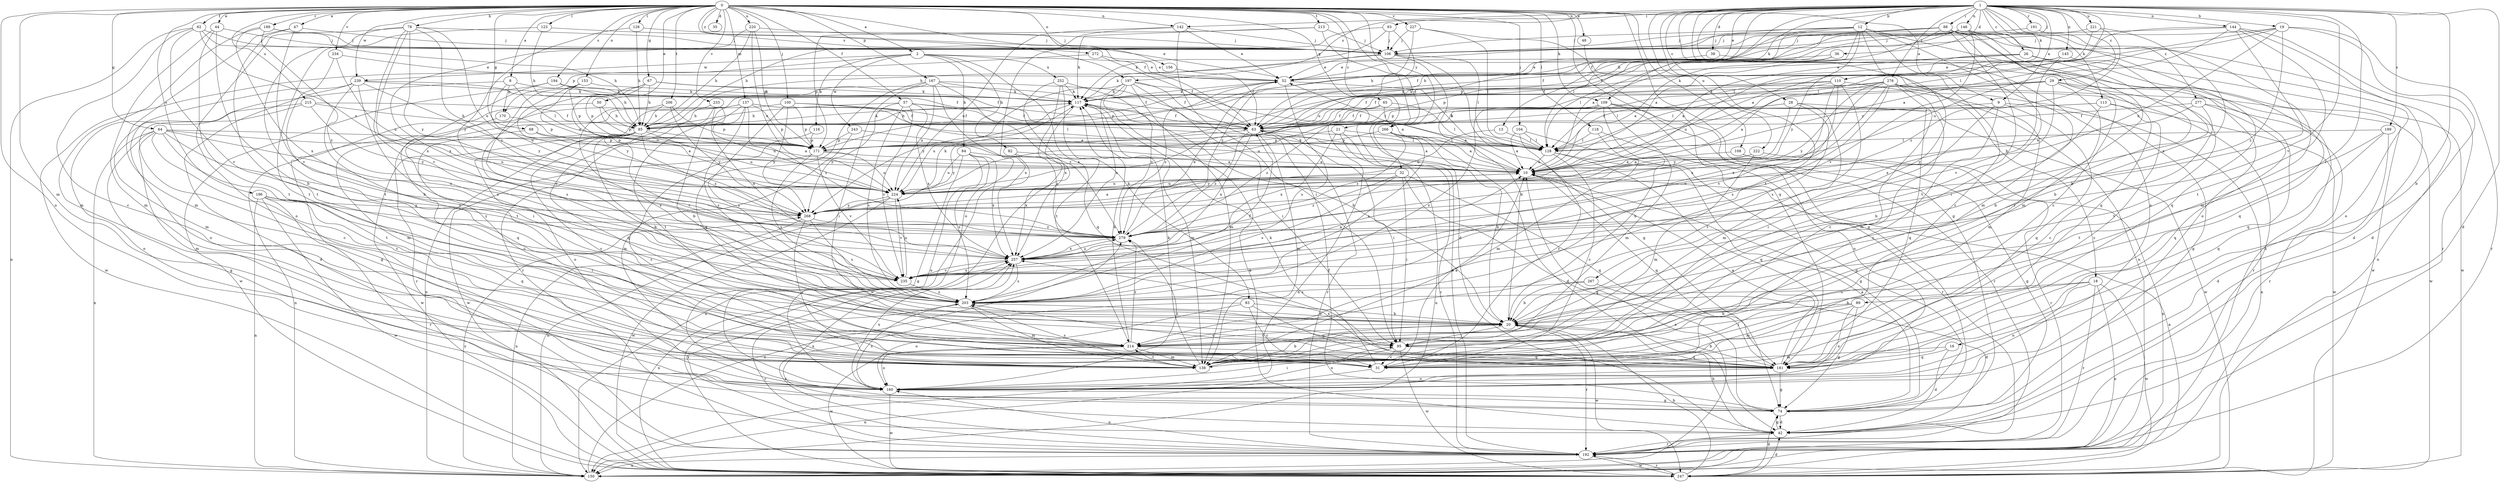 strict digraph  {
0;
1;
2;
8;
9;
10;
12;
13;
16;
18;
19;
20;
21;
26;
28;
29;
31;
32;
35;
36;
38;
42;
44;
47;
48;
50;
52;
57;
62;
63;
64;
65;
67;
68;
74;
78;
82;
83;
84;
85;
88;
89;
93;
95;
100;
104;
106;
108;
109;
110;
113;
116;
117;
118;
123;
126;
128;
137;
138;
142;
144;
145;
146;
150;
153;
156;
160;
167;
170;
171;
181;
189;
191;
192;
194;
196;
197;
199;
203;
206;
213;
214;
215;
220;
221;
222;
224;
227;
233;
234;
235;
239;
243;
247;
252;
257;
266;
267;
268;
272;
276;
277;
279;
0 -> 2  [label=a];
0 -> 8  [label=a];
0 -> 9  [label=a];
0 -> 21  [label=c];
0 -> 32  [label=d];
0 -> 35  [label=d];
0 -> 44  [label=e];
0 -> 47  [label=e];
0 -> 48  [label=e];
0 -> 50  [label=e];
0 -> 57  [label=f];
0 -> 62  [label=f];
0 -> 63  [label=f];
0 -> 64  [label=g];
0 -> 65  [label=g];
0 -> 67  [label=g];
0 -> 68  [label=g];
0 -> 74  [label=g];
0 -> 78  [label=h];
0 -> 100  [label=j];
0 -> 104  [label=j];
0 -> 108  [label=k];
0 -> 109  [label=k];
0 -> 118  [label=l];
0 -> 123  [label=l];
0 -> 126  [label=l];
0 -> 137  [label=m];
0 -> 138  [label=m];
0 -> 142  [label=n];
0 -> 153  [label=o];
0 -> 156  [label=o];
0 -> 160  [label=o];
0 -> 167  [label=p];
0 -> 181  [label=q];
0 -> 189  [label=r];
0 -> 194  [label=s];
0 -> 196  [label=s];
0 -> 197  [label=s];
0 -> 206  [label=t];
0 -> 213  [label=t];
0 -> 215  [label=u];
0 -> 220  [label=u];
0 -> 227  [label=v];
0 -> 233  [label=v];
0 -> 234  [label=v];
0 -> 239  [label=w];
0 -> 266  [label=y];
0 -> 272  [label=z];
1 -> 9  [label=a];
1 -> 12  [label=b];
1 -> 13  [label=b];
1 -> 16  [label=b];
1 -> 18  [label=b];
1 -> 19  [label=b];
1 -> 26  [label=c];
1 -> 28  [label=c];
1 -> 29  [label=c];
1 -> 36  [label=d];
1 -> 38  [label=d];
1 -> 42  [label=d];
1 -> 52  [label=e];
1 -> 63  [label=f];
1 -> 88  [label=i];
1 -> 89  [label=i];
1 -> 93  [label=i];
1 -> 106  [label=j];
1 -> 109  [label=k];
1 -> 110  [label=k];
1 -> 113  [label=k];
1 -> 128  [label=l];
1 -> 142  [label=n];
1 -> 144  [label=n];
1 -> 145  [label=n];
1 -> 146  [label=n];
1 -> 150  [label=n];
1 -> 160  [label=o];
1 -> 191  [label=r];
1 -> 197  [label=s];
1 -> 199  [label=s];
1 -> 214  [label=t];
1 -> 221  [label=u];
1 -> 222  [label=u];
1 -> 235  [label=v];
1 -> 276  [label=z];
1 -> 277  [label=z];
2 -> 52  [label=e];
2 -> 82  [label=h];
2 -> 83  [label=h];
2 -> 84  [label=h];
2 -> 116  [label=k];
2 -> 170  [label=p];
2 -> 239  [label=w];
2 -> 243  [label=w];
2 -> 252  [label=x];
8 -> 117  [label=k];
8 -> 128  [label=l];
8 -> 138  [label=m];
8 -> 170  [label=p];
8 -> 224  [label=u];
9 -> 31  [label=c];
9 -> 95  [label=i];
9 -> 150  [label=n];
9 -> 181  [label=q];
9 -> 266  [label=y];
10 -> 117  [label=k];
10 -> 181  [label=q];
10 -> 224  [label=u];
12 -> 10  [label=a];
12 -> 31  [label=c];
12 -> 63  [label=f];
12 -> 85  [label=h];
12 -> 106  [label=j];
12 -> 128  [label=l];
12 -> 138  [label=m];
12 -> 160  [label=o];
12 -> 267  [label=y];
12 -> 268  [label=y];
13 -> 128  [label=l];
13 -> 224  [label=u];
16 -> 42  [label=d];
16 -> 138  [label=m];
16 -> 181  [label=q];
18 -> 20  [label=b];
18 -> 150  [label=n];
18 -> 160  [label=o];
18 -> 192  [label=r];
18 -> 203  [label=s];
18 -> 247  [label=w];
19 -> 10  [label=a];
19 -> 42  [label=d];
19 -> 106  [label=j];
19 -> 128  [label=l];
19 -> 192  [label=r];
19 -> 224  [label=u];
19 -> 279  [label=z];
20 -> 95  [label=i];
20 -> 192  [label=r];
20 -> 214  [label=t];
20 -> 247  [label=w];
21 -> 128  [label=l];
21 -> 150  [label=n];
21 -> 171  [label=p];
21 -> 192  [label=r];
21 -> 257  [label=x];
26 -> 10  [label=a];
26 -> 52  [label=e];
26 -> 95  [label=i];
26 -> 181  [label=q];
26 -> 224  [label=u];
26 -> 247  [label=w];
28 -> 63  [label=f];
28 -> 138  [label=m];
28 -> 181  [label=q];
28 -> 214  [label=t];
28 -> 224  [label=u];
28 -> 268  [label=y];
29 -> 20  [label=b];
29 -> 63  [label=f];
29 -> 117  [label=k];
29 -> 128  [label=l];
29 -> 181  [label=q];
29 -> 214  [label=t];
29 -> 257  [label=x];
31 -> 10  [label=a];
31 -> 117  [label=k];
31 -> 150  [label=n];
32 -> 74  [label=g];
32 -> 95  [label=i];
32 -> 181  [label=q];
32 -> 203  [label=s];
32 -> 224  [label=u];
32 -> 279  [label=z];
36 -> 10  [label=a];
36 -> 52  [label=e];
36 -> 128  [label=l];
36 -> 171  [label=p];
38 -> 52  [label=e];
38 -> 247  [label=w];
42 -> 20  [label=b];
42 -> 74  [label=g];
42 -> 117  [label=k];
42 -> 192  [label=r];
42 -> 257  [label=x];
44 -> 20  [label=b];
44 -> 106  [label=j];
44 -> 138  [label=m];
44 -> 214  [label=t];
47 -> 106  [label=j];
47 -> 138  [label=m];
47 -> 214  [label=t];
47 -> 235  [label=v];
48 -> 74  [label=g];
50 -> 74  [label=g];
50 -> 85  [label=h];
50 -> 171  [label=p];
52 -> 117  [label=k];
52 -> 128  [label=l];
52 -> 171  [label=p];
52 -> 203  [label=s];
52 -> 279  [label=z];
57 -> 63  [label=f];
57 -> 85  [label=h];
57 -> 128  [label=l];
57 -> 203  [label=s];
57 -> 235  [label=v];
57 -> 257  [label=x];
57 -> 268  [label=y];
62 -> 31  [label=c];
62 -> 52  [label=e];
62 -> 106  [label=j];
62 -> 150  [label=n];
62 -> 224  [label=u];
62 -> 235  [label=v];
63 -> 10  [label=a];
63 -> 95  [label=i];
63 -> 128  [label=l];
63 -> 138  [label=m];
63 -> 192  [label=r];
63 -> 257  [label=x];
63 -> 268  [label=y];
63 -> 279  [label=z];
64 -> 31  [label=c];
64 -> 74  [label=g];
64 -> 138  [label=m];
64 -> 150  [label=n];
64 -> 171  [label=p];
64 -> 214  [label=t];
64 -> 224  [label=u];
64 -> 235  [label=v];
64 -> 279  [label=z];
65 -> 10  [label=a];
65 -> 63  [label=f];
65 -> 128  [label=l];
65 -> 150  [label=n];
67 -> 63  [label=f];
67 -> 85  [label=h];
67 -> 117  [label=k];
67 -> 171  [label=p];
67 -> 203  [label=s];
67 -> 224  [label=u];
68 -> 10  [label=a];
68 -> 31  [label=c];
68 -> 171  [label=p];
74 -> 10  [label=a];
74 -> 42  [label=d];
74 -> 63  [label=f];
78 -> 106  [label=j];
78 -> 160  [label=o];
78 -> 214  [label=t];
78 -> 224  [label=u];
78 -> 235  [label=v];
78 -> 257  [label=x];
78 -> 268  [label=y];
78 -> 279  [label=z];
82 -> 10  [label=a];
82 -> 150  [label=n];
82 -> 257  [label=x];
83 -> 20  [label=b];
83 -> 31  [label=c];
83 -> 160  [label=o];
83 -> 181  [label=q];
83 -> 192  [label=r];
84 -> 10  [label=a];
84 -> 74  [label=g];
84 -> 160  [label=o];
84 -> 203  [label=s];
84 -> 224  [label=u];
84 -> 257  [label=x];
85 -> 10  [label=a];
85 -> 20  [label=b];
85 -> 31  [label=c];
85 -> 117  [label=k];
85 -> 150  [label=n];
85 -> 160  [label=o];
85 -> 224  [label=u];
85 -> 235  [label=v];
85 -> 247  [label=w];
85 -> 279  [label=z];
88 -> 10  [label=a];
88 -> 63  [label=f];
88 -> 85  [label=h];
88 -> 95  [label=i];
88 -> 106  [label=j];
88 -> 150  [label=n];
88 -> 160  [label=o];
88 -> 181  [label=q];
88 -> 214  [label=t];
89 -> 20  [label=b];
89 -> 74  [label=g];
89 -> 95  [label=i];
89 -> 138  [label=m];
89 -> 160  [label=o];
93 -> 85  [label=h];
93 -> 106  [label=j];
93 -> 117  [label=k];
93 -> 224  [label=u];
95 -> 31  [label=c];
95 -> 160  [label=o];
95 -> 181  [label=q];
95 -> 247  [label=w];
100 -> 10  [label=a];
100 -> 63  [label=f];
100 -> 150  [label=n];
100 -> 171  [label=p];
100 -> 203  [label=s];
100 -> 268  [label=y];
104 -> 10  [label=a];
104 -> 31  [label=c];
104 -> 74  [label=g];
104 -> 128  [label=l];
106 -> 20  [label=b];
106 -> 52  [label=e];
106 -> 74  [label=g];
106 -> 117  [label=k];
106 -> 128  [label=l];
108 -> 10  [label=a];
108 -> 74  [label=g];
108 -> 192  [label=r];
109 -> 20  [label=b];
109 -> 63  [label=f];
109 -> 138  [label=m];
109 -> 160  [label=o];
109 -> 192  [label=r];
109 -> 203  [label=s];
109 -> 247  [label=w];
109 -> 279  [label=z];
110 -> 63  [label=f];
110 -> 117  [label=k];
110 -> 128  [label=l];
110 -> 138  [label=m];
110 -> 203  [label=s];
110 -> 235  [label=v];
110 -> 257  [label=x];
113 -> 20  [label=b];
113 -> 31  [label=c];
113 -> 63  [label=f];
113 -> 85  [label=h];
113 -> 247  [label=w];
116 -> 171  [label=p];
116 -> 247  [label=w];
117 -> 63  [label=f];
117 -> 85  [label=h];
117 -> 138  [label=m];
117 -> 224  [label=u];
117 -> 247  [label=w];
118 -> 128  [label=l];
118 -> 138  [label=m];
118 -> 192  [label=r];
123 -> 85  [label=h];
123 -> 106  [label=j];
123 -> 214  [label=t];
126 -> 85  [label=h];
126 -> 106  [label=j];
126 -> 268  [label=y];
128 -> 10  [label=a];
128 -> 31  [label=c];
128 -> 74  [label=g];
128 -> 181  [label=q];
137 -> 20  [label=b];
137 -> 63  [label=f];
137 -> 128  [label=l];
137 -> 138  [label=m];
137 -> 171  [label=p];
137 -> 192  [label=r];
137 -> 203  [label=s];
137 -> 214  [label=t];
137 -> 279  [label=z];
138 -> 20  [label=b];
138 -> 117  [label=k];
138 -> 203  [label=s];
138 -> 214  [label=t];
142 -> 52  [label=e];
142 -> 95  [label=i];
142 -> 106  [label=j];
142 -> 160  [label=o];
142 -> 224  [label=u];
144 -> 10  [label=a];
144 -> 20  [label=b];
144 -> 42  [label=d];
144 -> 106  [label=j];
144 -> 192  [label=r];
144 -> 214  [label=t];
144 -> 224  [label=u];
145 -> 20  [label=b];
145 -> 52  [label=e];
145 -> 63  [label=f];
145 -> 235  [label=v];
146 -> 31  [label=c];
146 -> 63  [label=f];
146 -> 85  [label=h];
146 -> 106  [label=j];
146 -> 138  [label=m];
146 -> 171  [label=p];
146 -> 181  [label=q];
146 -> 235  [label=v];
150 -> 10  [label=a];
150 -> 268  [label=y];
150 -> 279  [label=z];
153 -> 10  [label=a];
153 -> 117  [label=k];
153 -> 171  [label=p];
153 -> 235  [label=v];
153 -> 268  [label=y];
156 -> 63  [label=f];
160 -> 74  [label=g];
160 -> 95  [label=i];
160 -> 203  [label=s];
160 -> 247  [label=w];
160 -> 257  [label=x];
160 -> 279  [label=z];
167 -> 95  [label=i];
167 -> 117  [label=k];
167 -> 128  [label=l];
167 -> 181  [label=q];
167 -> 192  [label=r];
167 -> 224  [label=u];
167 -> 257  [label=x];
167 -> 279  [label=z];
170 -> 171  [label=p];
170 -> 181  [label=q];
171 -> 10  [label=a];
171 -> 31  [label=c];
171 -> 203  [label=s];
171 -> 224  [label=u];
171 -> 235  [label=v];
181 -> 10  [label=a];
181 -> 20  [label=b];
181 -> 74  [label=g];
181 -> 160  [label=o];
181 -> 203  [label=s];
181 -> 257  [label=x];
189 -> 85  [label=h];
189 -> 106  [label=j];
189 -> 138  [label=m];
189 -> 257  [label=x];
189 -> 279  [label=z];
191 -> 106  [label=j];
191 -> 138  [label=m];
192 -> 52  [label=e];
192 -> 150  [label=n];
192 -> 160  [label=o];
192 -> 247  [label=w];
192 -> 257  [label=x];
194 -> 63  [label=f];
194 -> 85  [label=h];
194 -> 117  [label=k];
194 -> 203  [label=s];
194 -> 247  [label=w];
196 -> 95  [label=i];
196 -> 150  [label=n];
196 -> 181  [label=q];
196 -> 192  [label=r];
196 -> 247  [label=w];
196 -> 268  [label=y];
196 -> 279  [label=z];
197 -> 10  [label=a];
197 -> 63  [label=f];
197 -> 95  [label=i];
197 -> 117  [label=k];
197 -> 138  [label=m];
197 -> 257  [label=x];
197 -> 268  [label=y];
197 -> 279  [label=z];
199 -> 42  [label=d];
199 -> 128  [label=l];
199 -> 181  [label=q];
199 -> 214  [label=t];
203 -> 20  [label=b];
203 -> 63  [label=f];
203 -> 138  [label=m];
203 -> 192  [label=r];
206 -> 85  [label=h];
206 -> 171  [label=p];
206 -> 203  [label=s];
206 -> 268  [label=y];
213 -> 42  [label=d];
213 -> 106  [label=j];
213 -> 117  [label=k];
213 -> 171  [label=p];
214 -> 117  [label=k];
214 -> 138  [label=m];
214 -> 160  [label=o];
214 -> 181  [label=q];
214 -> 247  [label=w];
214 -> 279  [label=z];
215 -> 31  [label=c];
215 -> 63  [label=f];
215 -> 85  [label=h];
215 -> 160  [label=o];
215 -> 268  [label=y];
220 -> 85  [label=h];
220 -> 106  [label=j];
220 -> 171  [label=p];
220 -> 224  [label=u];
220 -> 257  [label=x];
221 -> 106  [label=j];
221 -> 128  [label=l];
221 -> 257  [label=x];
221 -> 279  [label=z];
222 -> 10  [label=a];
222 -> 138  [label=m];
222 -> 150  [label=n];
222 -> 268  [label=y];
224 -> 117  [label=k];
224 -> 150  [label=n];
224 -> 235  [label=v];
224 -> 247  [label=w];
224 -> 268  [label=y];
227 -> 106  [label=j];
227 -> 128  [label=l];
227 -> 150  [label=n];
227 -> 279  [label=z];
233 -> 85  [label=h];
233 -> 181  [label=q];
233 -> 224  [label=u];
233 -> 257  [label=x];
234 -> 20  [label=b];
234 -> 52  [label=e];
234 -> 224  [label=u];
235 -> 10  [label=a];
235 -> 203  [label=s];
235 -> 224  [label=u];
235 -> 257  [label=x];
239 -> 42  [label=d];
239 -> 63  [label=f];
239 -> 95  [label=i];
239 -> 117  [label=k];
239 -> 160  [label=o];
239 -> 214  [label=t];
239 -> 268  [label=y];
243 -> 138  [label=m];
243 -> 171  [label=p];
243 -> 279  [label=z];
247 -> 10  [label=a];
247 -> 20  [label=b];
247 -> 42  [label=d];
247 -> 74  [label=g];
247 -> 192  [label=r];
247 -> 257  [label=x];
252 -> 20  [label=b];
252 -> 117  [label=k];
252 -> 181  [label=q];
252 -> 214  [label=t];
252 -> 257  [label=x];
257 -> 203  [label=s];
257 -> 235  [label=v];
257 -> 279  [label=z];
266 -> 10  [label=a];
266 -> 20  [label=b];
266 -> 42  [label=d];
266 -> 171  [label=p];
266 -> 203  [label=s];
266 -> 279  [label=z];
267 -> 20  [label=b];
267 -> 42  [label=d];
267 -> 203  [label=s];
268 -> 10  [label=a];
268 -> 31  [label=c];
268 -> 150  [label=n];
268 -> 203  [label=s];
268 -> 279  [label=z];
272 -> 52  [label=e];
272 -> 63  [label=f];
272 -> 247  [label=w];
276 -> 10  [label=a];
276 -> 31  [label=c];
276 -> 74  [label=g];
276 -> 117  [label=k];
276 -> 138  [label=m];
276 -> 171  [label=p];
276 -> 192  [label=r];
276 -> 203  [label=s];
276 -> 235  [label=v];
276 -> 247  [label=w];
276 -> 257  [label=x];
276 -> 268  [label=y];
277 -> 10  [label=a];
277 -> 31  [label=c];
277 -> 63  [label=f];
277 -> 181  [label=q];
277 -> 192  [label=r];
279 -> 52  [label=e];
279 -> 257  [label=x];
}
